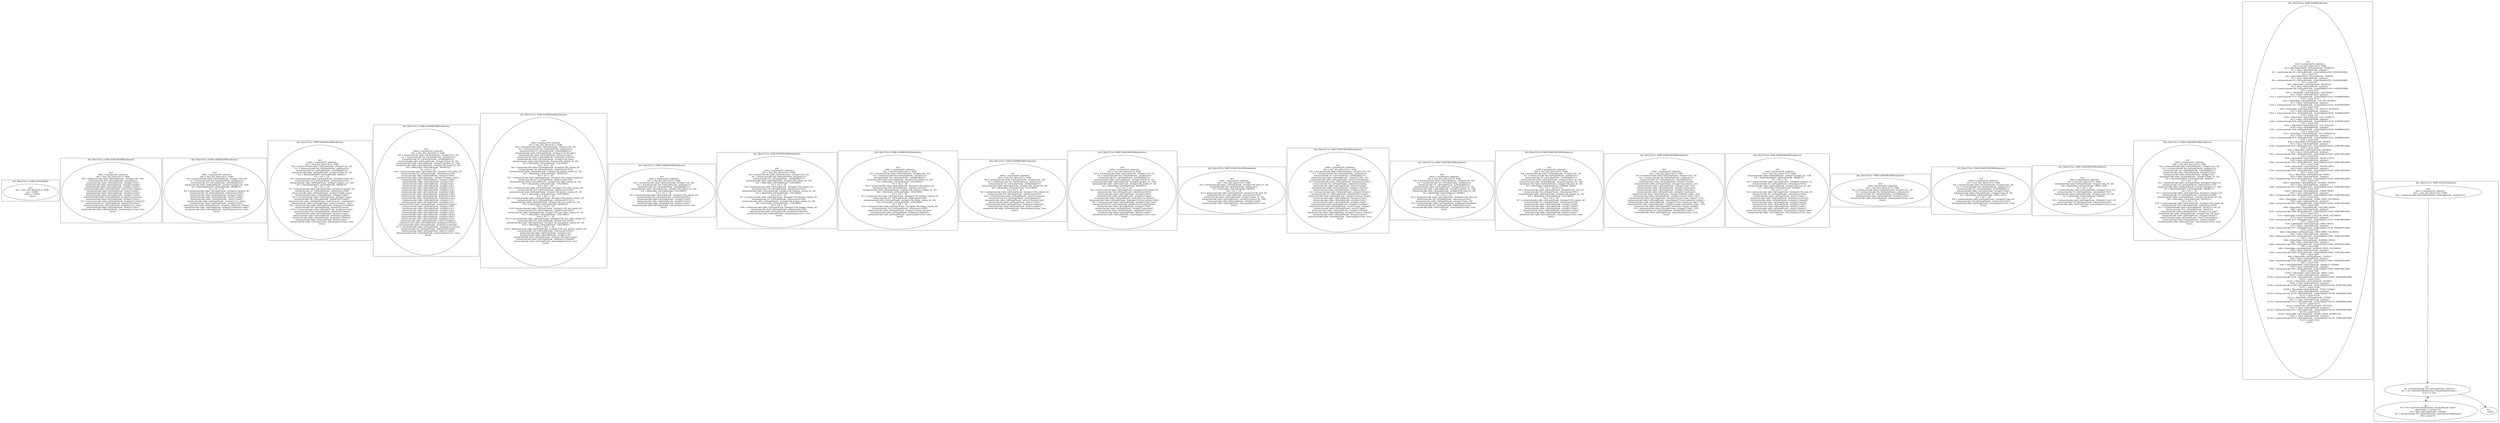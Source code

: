 digraph "154.ts" {
subgraph "cluster_@ts_files/154.ts: %dflt.[static]%dflt()" {
  label="@ts_files/154.ts: %dflt.[static]%dflt()";
  Node33740 [label="id:0
      this = this: @ts_files/154.ts: %dflt
      up = %AM0
      down = %AM32
      return"];
}
subgraph "cluster_@ts_files/154.ts: %dflt.%AM1$%AM0(unknown)" {
  label="@ts_files/154.ts: %dflt.%AM1$%AM0(unknown)";
  Node33540 [label="id:0
      table = parameter0: unknown
      this = this: @ts_files/154.ts: %dflt
      %0 = instanceinvoke table.<@%unk/%unk: .string()>('id', 128)
      instanceinvoke %0.<@%unk/%unk: .primary()>()
      instanceinvoke table.<@%unk/%unk: .string()>('title')
      instanceinvoke table.<@%unk/%unk: .string()>('prefix')
      instanceinvoke table.<@%unk/%unk: .string()>('status')
      instanceinvoke table.<@%unk/%unk: .text()>('description')
      instanceinvoke table.<@%unk/%unk: .text()>('meta')
      instanceinvoke table.<@%unk/%unk: .string()>('color')
      instanceinvoke table.<@%unk/%unk: .string()>('uuid')
      instanceinvoke table.<@%unk/%unk: .string()>('password')
      instanceinvoke table.<@%unk/%unk: .string()>('roles')
      %1 = instanceinvoke table.<@%unk/%unk: .boolean()>('deleted')
      instanceinvoke %1.<@%unk/%unk: .defaultTo()>(false)
      instanceinvoke table.<@%unk/%unk: .boolean()>('is_meta')
      instanceinvoke table.<@%unk/%unk: .float()>('order')
      instanceinvoke table.<@%unk/%unk: .timestamps()>(true, true)
      return"];
}
subgraph "cluster_@ts_files/154.ts: %dflt.%AM2$%AM0(unknown)" {
  label="@ts_files/154.ts: %dflt.%AM2$%AM0(unknown)";
  Node33550 [label="id:0
      table = parameter0: unknown
      this = this: @ts_files/154.ts: %dflt
      %0 = instanceinvoke table.<@%unk/%unk: .string()>('id', 20)
      %1 = instanceinvoke %0.<@%unk/%unk: .primary()>()
      instanceinvoke %1.<@%unk/%unk: .notNullable()>()
      instanceinvoke table.<@%unk/%unk: .string()>('project_id', 128)
      %2 = MetaTableOldV2.<@%unk/%unk: .PROJECT>
      %3 = %2 + '.id'
      %4 = instanceinvoke table.<@%unk/%unk: .foreign()>('project_id')
      instanceinvoke %4.<@%unk/%unk: .references()>(%3)
      instanceinvoke table.<@%unk/%unk: .string()>('alias')
      instanceinvoke table.<@%unk/%unk: .text()>('config')
      instanceinvoke table.<@%unk/%unk: .text()>('meta')
      instanceinvoke table.<@%unk/%unk: .boolean()>('is_meta')
      instanceinvoke table.<@%unk/%unk: .string()>('type')
      instanceinvoke table.<@%unk/%unk: .string()>('inflection_column')
      instanceinvoke table.<@%unk/%unk: .string()>('inflection_table')
      instanceinvoke table.<@%unk/%unk: .timestamps()>(true, true)
      return"];
}
subgraph "cluster_@ts_files/154.ts: %dflt.%AM3$%AM0(unknown)" {
  label="@ts_files/154.ts: %dflt.%AM3$%AM0(unknown)";
  Node33560 [label="id:0
      table = parameter0: unknown
      this = this: @ts_files/154.ts: %dflt
      %0 = instanceinvoke table.<@%unk/%unk: .string()>('id', 20)
      %1 = instanceinvoke %0.<@%unk/%unk: .primary()>()
      instanceinvoke %1.<@%unk/%unk: .notNullable()>()
      instanceinvoke table.<@%unk/%unk: .string()>('base_id', 20)
      %2 = MetaTableOldV2.<@%unk/%unk: .BASES>
      %3 = %2 + '.id'
      %4 = instanceinvoke table.<@%unk/%unk: .foreign()>('base_id')
      instanceinvoke %4.<@%unk/%unk: .references()>(%3)
      instanceinvoke table.<@%unk/%unk: .string()>('project_id', 128)
      %5 = MetaTableOldV2.<@%unk/%unk: .PROJECT>
      %6 = %5 + '.id'
      %7 = instanceinvoke table.<@%unk/%unk: .foreign()>('project_id')
      instanceinvoke %7.<@%unk/%unk: .references()>(%6)
      instanceinvoke table.<@%unk/%unk: .string()>('table_name')
      instanceinvoke table.<@%unk/%unk: .string()>('title')
      %8 = instanceinvoke table.<@%unk/%unk: .string()>('type')
      instanceinvoke %8.<@%unk/%unk: .defaultTo()>('table')
      instanceinvoke table.<@%unk/%unk: .text()>('meta', 'mediumtext')
      instanceinvoke table.<@%unk/%unk: .text()>('schema', 'text')
      %9 = instanceinvoke table.<@%unk/%unk: .boolean()>('enabled')
      instanceinvoke %9.<@%unk/%unk: .defaultTo()>(true)
      %10 = instanceinvoke table.<@%unk/%unk: .boolean()>('mm')
      instanceinvoke %10.<@%unk/%unk: .defaultTo()>(false)
      instanceinvoke table.<@%unk/%unk: .string()>('tags')
      instanceinvoke table.<@%unk/%unk: .boolean()>('pinned')
      instanceinvoke table.<@%unk/%unk: .boolean()>('deleted')
      instanceinvoke table.<@%unk/%unk: .float()>('order')
      instanceinvoke table.<@%unk/%unk: .timestamps()>(true, true)
      return"];
}
subgraph "cluster_@ts_files/154.ts: %dflt.%AM4$%AM0(unknown)" {
  label="@ts_files/154.ts: %dflt.%AM4$%AM0(unknown)";
  Node33570 [label="id:0
      table = parameter0: unknown
      this = this: @ts_files/154.ts: %dflt
      %0 = instanceinvoke table.<@%unk/%unk: .string()>('id', 20)
      %1 = instanceinvoke %0.<@%unk/%unk: .primary()>()
      instanceinvoke %1.<@%unk/%unk: .notNullable()>()
      instanceinvoke table.<@%unk/%unk: .string()>('base_id', 20)
      instanceinvoke table.<@%unk/%unk: .string()>('project_id', 128)
      instanceinvoke table.<@%unk/%unk: .string()>('fk_model_id', 20)
      %2 = MetaTable.<@%unk/%unk: .MODELS>
      %3 = %2 + '.id'
      %4 = instanceinvoke table.<@%unk/%unk: .foreign()>('fk_model_id')
      instanceinvoke %4.<@%unk/%unk: .references()>(%3)
      instanceinvoke table.<@%unk/%unk: .string()>('title')
      instanceinvoke table.<@%unk/%unk: .string()>('column_name')
      instanceinvoke table.<@%unk/%unk: .string()>('uidt')
      instanceinvoke table.<@%unk/%unk: .string()>('dt')
      instanceinvoke table.<@%unk/%unk: .string()>('np')
      instanceinvoke table.<@%unk/%unk: .string()>('ns')
      instanceinvoke table.<@%unk/%unk: .string()>('clen')
      instanceinvoke table.<@%unk/%unk: .string()>('cop')
      instanceinvoke table.<@%unk/%unk: .boolean()>('pk')
      instanceinvoke table.<@%unk/%unk: .boolean()>('pv')
      instanceinvoke table.<@%unk/%unk: .boolean()>('rqd')
      instanceinvoke table.<@%unk/%unk: .boolean()>('un')
      instanceinvoke table.<@%unk/%unk: .string()>('ct')
      instanceinvoke table.<@%unk/%unk: .boolean()>('ai')
      instanceinvoke table.<@%unk/%unk: .boolean()>('unique')
      instanceinvoke table.<@%unk/%unk: .string()>('cdf')
      instanceinvoke table.<@%unk/%unk: .string()>('cc')
      instanceinvoke table.<@%unk/%unk: .string()>('csn')
      instanceinvoke table.<@%unk/%unk: .string()>('dtx')
      instanceinvoke table.<@%unk/%unk: .string()>('dtxp')
      instanceinvoke table.<@%unk/%unk: .string()>('dtxs')
      instanceinvoke table.<@%unk/%unk: .boolean()>('au')
      instanceinvoke table.<@%unk/%unk: .text()>('validate')
      instanceinvoke table.<@%unk/%unk: .boolean()>('virtual')
      instanceinvoke table.<@%unk/%unk: .boolean()>('deleted')
      %5 = instanceinvoke table.<@%unk/%unk: .boolean()>('system')
      instanceinvoke %5.<@%unk/%unk: .defaultTo()>(false)
      instanceinvoke table.<@%unk/%unk: .float()>('order')
      instanceinvoke table.<@%unk/%unk: .timestamps()>(true, true)
      return"];
}
subgraph "cluster_@ts_files/154.ts: %dflt.%AM5$%AM0(unknown)" {
  label="@ts_files/154.ts: %dflt.%AM5$%AM0(unknown)";
  Node33580 [label="id:0
      table = parameter0: unknown
      this = this: @ts_files/154.ts: %dflt
      %0 = instanceinvoke table.<@%unk/%unk: .string()>('id', 20)
      %1 = instanceinvoke %0.<@%unk/%unk: .primary()>()
      instanceinvoke %1.<@%unk/%unk: .notNullable()>()
      instanceinvoke table.<@%unk/%unk: .string()>('ref_db_alias')
      instanceinvoke table.<@%unk/%unk: .string()>('type')
      instanceinvoke table.<@%unk/%unk: .boolean()>('virtual')
      instanceinvoke table.<@%unk/%unk: .string()>('db_type')
      instanceinvoke table.<@%unk/%unk: .string()>('fk_column_id', 20)
      %2 = MetaTable.<@%unk/%unk: .COLUMNS>
      %3 = %2 + '.id'
      %4 = instanceinvoke table.<@%unk/%unk: .foreign()>('fk_column_id')
      instanceinvoke %4.<@%unk/%unk: .references()>(%3)
      instanceinvoke table.<@%unk/%unk: .string()>('fk_related_model_id', 20)
      %5 = MetaTable.<@%unk/%unk: .MODELS>
      %6 = %5 + '.id'
      %7 = instanceinvoke table.<@%unk/%unk: .foreign()>('fk_related_model_id')
      instanceinvoke %7.<@%unk/%unk: .references()>(%6)
      instanceinvoke table.<@%unk/%unk: .string()>('fk_child_column_id', 20)
      %8 = MetaTable.<@%unk/%unk: .COLUMNS>
      %9 = %8 + '.id'
      %10 = instanceinvoke table.<@%unk/%unk: .foreign()>('fk_child_column_id')
      instanceinvoke %10.<@%unk/%unk: .references()>(%9)
      instanceinvoke table.<@%unk/%unk: .string()>('fk_parent_column_id', 20)
      %11 = MetaTable.<@%unk/%unk: .COLUMNS>
      %12 = %11 + '.id'
      %13 = instanceinvoke table.<@%unk/%unk: .foreign()>('fk_parent_column_id')
      instanceinvoke %13.<@%unk/%unk: .references()>(%12)
      instanceinvoke table.<@%unk/%unk: .string()>('fk_mm_model_id', 20)
      %14 = MetaTable.<@%unk/%unk: .MODELS>
      %15 = %14 + '.id'
      %16 = instanceinvoke table.<@%unk/%unk: .foreign()>('fk_mm_model_id')
      instanceinvoke %16.<@%unk/%unk: .references()>(%15)
      instanceinvoke table.<@%unk/%unk: .string()>('fk_mm_child_column_id', 20)
      %17 = MetaTable.<@%unk/%unk: .COLUMNS>
      %18 = %17 + '.id'
      %19 = instanceinvoke table.<@%unk/%unk: .foreign()>('fk_mm_child_column_id')
      instanceinvoke %19.<@%unk/%unk: .references()>(%18)
      instanceinvoke table.<@%unk/%unk: .string()>('fk_mm_parent_column_id', 20)
      %20 = MetaTable.<@%unk/%unk: .COLUMNS>
      %21 = %20 + '.id'
      %22 = instanceinvoke table.<@%unk/%unk: .foreign()>('fk_mm_parent_column_id')
      instanceinvoke %22.<@%unk/%unk: .references()>(%21)
      instanceinvoke table.<@%unk/%unk: .string()>('ur')
      instanceinvoke table.<@%unk/%unk: .string()>('dr')
      instanceinvoke table.<@%unk/%unk: .string()>('fk_index_name')
      instanceinvoke table.<@%unk/%unk: .boolean()>('deleted')
      instanceinvoke table.<@%unk/%unk: .timestamps()>(true, true)
      return"];
}
subgraph "cluster_@ts_files/154.ts: %dflt.%AM6$%AM0(unknown)" {
  label="@ts_files/154.ts: %dflt.%AM6$%AM0(unknown)";
  Node33590 [label="id:0
      table = parameter0: unknown
      this = this: @ts_files/154.ts: %dflt
      %0 = instanceinvoke table.<@%unk/%unk: .string()>('id', 20)
      %1 = instanceinvoke %0.<@%unk/%unk: .primary()>()
      instanceinvoke %1.<@%unk/%unk: .notNullable()>()
      instanceinvoke table.<@%unk/%unk: .string()>('fk_column_id', 20)
      %2 = MetaTable.<@%unk/%unk: .COLUMNS>
      %3 = %2 + '.id'
      %4 = instanceinvoke table.<@%unk/%unk: .foreign()>('fk_column_id')
      instanceinvoke %4.<@%unk/%unk: .references()>(%3)
      instanceinvoke table.<@%unk/%unk: .string()>('title')
      instanceinvoke table.<@%unk/%unk: .string()>('color')
      instanceinvoke table.<@%unk/%unk: .float()>('order')
      instanceinvoke table.<@%unk/%unk: .timestamps()>(true, true)
      return"];
}
subgraph "cluster_@ts_files/154.ts: %dflt.%AM7$%AM0(unknown)" {
  label="@ts_files/154.ts: %dflt.%AM7$%AM0(unknown)";
  Node33600 [label="id:0
      table = parameter0: unknown
      this = this: @ts_files/154.ts: %dflt
      %0 = instanceinvoke table.<@%unk/%unk: .string()>('id', 20)
      %1 = instanceinvoke %0.<@%unk/%unk: .primary()>()
      instanceinvoke %1.<@%unk/%unk: .notNullable()>()
      instanceinvoke table.<@%unk/%unk: .string()>('fk_column_id', 20)
      %2 = MetaTable.<@%unk/%unk: .COLUMNS>
      %3 = %2 + '.id'
      %4 = instanceinvoke table.<@%unk/%unk: .foreign()>('fk_column_id')
      instanceinvoke %4.<@%unk/%unk: .references()>(%3)
      instanceinvoke table.<@%unk/%unk: .string()>('fk_relation_column_id', 20)
      %5 = MetaTable.<@%unk/%unk: .COLUMNS>
      %6 = %5 + '.id'
      %7 = instanceinvoke table.<@%unk/%unk: .foreign()>('fk_relation_column_id')
      instanceinvoke %7.<@%unk/%unk: .references()>(%6)
      instanceinvoke table.<@%unk/%unk: .string()>('fk_lookup_column_id', 20)
      %8 = MetaTable.<@%unk/%unk: .COLUMNS>
      %9 = %8 + '.id'
      %10 = instanceinvoke table.<@%unk/%unk: .foreign()>('fk_lookup_column_id')
      instanceinvoke %10.<@%unk/%unk: .references()>(%9)
      instanceinvoke table.<@%unk/%unk: .boolean()>('deleted')
      instanceinvoke table.<@%unk/%unk: .timestamps()>(true, true)
      return"];
}
subgraph "cluster_@ts_files/154.ts: %dflt.%AM8$%AM0(unknown)" {
  label="@ts_files/154.ts: %dflt.%AM8$%AM0(unknown)";
  Node33610 [label="id:0
      table = parameter0: unknown
      this = this: @ts_files/154.ts: %dflt
      %0 = instanceinvoke table.<@%unk/%unk: .string()>('id', 20)
      %1 = instanceinvoke %0.<@%unk/%unk: .primary()>()
      instanceinvoke %1.<@%unk/%unk: .notNullable()>()
      instanceinvoke table.<@%unk/%unk: .string()>('fk_column_id', 20)
      %2 = MetaTable.<@%unk/%unk: .COLUMNS>
      %3 = %2 + '.id'
      %4 = instanceinvoke table.<@%unk/%unk: .foreign()>('fk_column_id')
      instanceinvoke %4.<@%unk/%unk: .references()>(%3)
      instanceinvoke table.<@%unk/%unk: .string()>('fk_relation_column_id', 20)
      %5 = MetaTable.<@%unk/%unk: .COLUMNS>
      %6 = %5 + '.id'
      %7 = instanceinvoke table.<@%unk/%unk: .foreign()>('fk_relation_column_id')
      instanceinvoke %7.<@%unk/%unk: .references()>(%6)
      instanceinvoke table.<@%unk/%unk: .string()>('fk_rollup_column_id', 20)
      %8 = MetaTable.<@%unk/%unk: .COLUMNS>
      %9 = %8 + '.id'
      %10 = instanceinvoke table.<@%unk/%unk: .foreign()>('fk_rollup_column_id')
      instanceinvoke %10.<@%unk/%unk: .references()>(%9)
      instanceinvoke table.<@%unk/%unk: .string()>('rollup_function')
      instanceinvoke table.<@%unk/%unk: .boolean()>('deleted')
      instanceinvoke table.<@%unk/%unk: .timestamps()>(true, true)
      return"];
}
subgraph "cluster_@ts_files/154.ts: %dflt.%AM9$%AM0(unknown)" {
  label="@ts_files/154.ts: %dflt.%AM9$%AM0(unknown)";
  Node33620 [label="id:0
      table = parameter0: unknown
      this = this: @ts_files/154.ts: %dflt
      %0 = instanceinvoke table.<@%unk/%unk: .string()>('id', 20)
      %1 = instanceinvoke %0.<@%unk/%unk: .primary()>()
      instanceinvoke %1.<@%unk/%unk: .notNullable()>()
      instanceinvoke table.<@%unk/%unk: .string()>('fk_column_id', 20)
      %2 = MetaTable.<@%unk/%unk: .COLUMNS>
      %3 = %2 + '.id'
      %4 = instanceinvoke table.<@%unk/%unk: .foreign()>('fk_column_id')
      instanceinvoke %4.<@%unk/%unk: .references()>(%3)
      %5 = instanceinvoke table.<@%unk/%unk: .text()>('formula')
      instanceinvoke %5.<@%unk/%unk: .notNullable()>()
      instanceinvoke table.<@%unk/%unk: .text()>('formula_raw')
      instanceinvoke table.<@%unk/%unk: .text()>('error')
      instanceinvoke table.<@%unk/%unk: .boolean()>('deleted')
      instanceinvoke table.<@%unk/%unk: .float()>('order')
      instanceinvoke table.<@%unk/%unk: .timestamps()>(true, true)
      return"];
}
subgraph "cluster_@ts_files/154.ts: %dflt.%AM10$%AM0(unknown)" {
  label="@ts_files/154.ts: %dflt.%AM10$%AM0(unknown)";
  Node34020 [label="id:0
      table = parameter0: unknown
      this = this: @ts_files/154.ts: %dflt
      %0 = instanceinvoke table.<@%unk/%unk: .string()>('id', 20)
      %1 = instanceinvoke %0.<@%unk/%unk: .primary()>()
      instanceinvoke %1.<@%unk/%unk: .notNullable()>()
      instanceinvoke table.<@%unk/%unk: .string()>('base_id', 20)
      instanceinvoke table.<@%unk/%unk: .string()>('project_id', 128)
      instanceinvoke table.<@%unk/%unk: .string()>('fk_model_id', 20)
      %2 = MetaTable.<@%unk/%unk: .MODELS>
      %3 = %2 + '.id'
      %4 = instanceinvoke table.<@%unk/%unk: .foreign()>('fk_model_id')
      instanceinvoke %4.<@%unk/%unk: .references()>(%3)
      instanceinvoke table.<@%unk/%unk: .string()>('title')
      instanceinvoke table.<@%unk/%unk: .integer()>('type')
      instanceinvoke table.<@%unk/%unk: .boolean()>('is_default')
      instanceinvoke table.<@%unk/%unk: .boolean()>('show_system_fields')
      %5 = instanceinvoke table.<@%unk/%unk: .string()>('lock_type')
      instanceinvoke %5.<@%unk/%unk: .defaultTo()>('collaborative')
      instanceinvoke table.<@%unk/%unk: .string()>('uuid')
      instanceinvoke table.<@%unk/%unk: .string()>('password')
      instanceinvoke table.<@%unk/%unk: .boolean()>('show')
      instanceinvoke table.<@%unk/%unk: .float()>('order')
      instanceinvoke table.<@%unk/%unk: .timestamps()>(true, true)
      return"];
}
subgraph "cluster_@ts_files/154.ts: %dflt.%AM11$%AM0(unknown)" {
  label="@ts_files/154.ts: %dflt.%AM11$%AM0(unknown)";
  Node34030 [label="id:0
      table = parameter0: unknown
      this = this: @ts_files/154.ts: %dflt
      %0 = instanceinvoke table.<@%unk/%unk: .string()>('id', 20)
      %1 = instanceinvoke %0.<@%unk/%unk: .primary()>()
      instanceinvoke %1.<@%unk/%unk: .notNullable()>()
      instanceinvoke table.<@%unk/%unk: .string()>('base_id', 20)
      instanceinvoke table.<@%unk/%unk: .string()>('project_id', 128)
      instanceinvoke table.<@%unk/%unk: .string()>('fk_model_id', 20)
      %2 = MetaTable.<@%unk/%unk: .MODELS>
      %3 = %2 + '.id'
      %4 = instanceinvoke table.<@%unk/%unk: .foreign()>('fk_model_id')
      instanceinvoke %4.<@%unk/%unk: .references()>(%3)
      instanceinvoke table.<@%unk/%unk: .string()>('title')
      instanceinvoke table.<@%unk/%unk: .string()>('description', 255)
      %5 = instanceinvoke table.<@%unk/%unk: .string()>('env')
      instanceinvoke %5.<@%unk/%unk: .defaultTo()>('all')
      instanceinvoke table.<@%unk/%unk: .string()>('type')
      instanceinvoke table.<@%unk/%unk: .string()>('event')
      instanceinvoke table.<@%unk/%unk: .string()>('operation')
      %6 = instanceinvoke table.<@%unk/%unk: .boolean()>('async')
      instanceinvoke %6.<@%unk/%unk: .defaultTo()>(false)
      %7 = instanceinvoke table.<@%unk/%unk: .boolean()>('payload')
      instanceinvoke %7.<@%unk/%unk: .defaultTo()>(true)
      instanceinvoke table.<@%unk/%unk: .text()>('url', 'text')
      instanceinvoke table.<@%unk/%unk: .text()>('headers', 'text')
      %8 = instanceinvoke table.<@%unk/%unk: .boolean()>('condition')
      instanceinvoke %8.<@%unk/%unk: .defaultTo()>(false)
      instanceinvoke table.<@%unk/%unk: .text()>('notification', 'text')
      %9 = instanceinvoke table.<@%unk/%unk: .integer()>('retries')
      instanceinvoke %9.<@%unk/%unk: .defaultTo()>(0)
      %10 = instanceinvoke table.<@%unk/%unk: .integer()>('retry_interval')
      instanceinvoke %10.<@%unk/%unk: .defaultTo()>(60000)
      %11 = instanceinvoke table.<@%unk/%unk: .integer()>('timeout')
      instanceinvoke %11.<@%unk/%unk: .defaultTo()>(60000)
      %12 = instanceinvoke table.<@%unk/%unk: .boolean()>('active')
      instanceinvoke %12.<@%unk/%unk: .defaultTo()>(true)
      instanceinvoke table.<@%unk/%unk: .timestamps()>(true, true)
      return"];
}
subgraph "cluster_@ts_files/154.ts: %dflt.%AM12$%AM0(unknown)" {
  label="@ts_files/154.ts: %dflt.%AM12$%AM0(unknown)";
  Node34040 [label="id:0
      table = parameter0: unknown
      this = this: @ts_files/154.ts: %dflt
      %0 = instanceinvoke table.<@%unk/%unk: .string()>('id', 20)
      %1 = instanceinvoke %0.<@%unk/%unk: .primary()>()
      instanceinvoke %1.<@%unk/%unk: .notNullable()>()
      instanceinvoke table.<@%unk/%unk: .string()>('base_id', 20)
      instanceinvoke table.<@%unk/%unk: .string()>('project_id', 128)
      instanceinvoke table.<@%unk/%unk: .string()>('fk_hook_id', 20)
      instanceinvoke table.<@%unk/%unk: .string()>('type')
      instanceinvoke table.<@%unk/%unk: .string()>('event')
      instanceinvoke table.<@%unk/%unk: .string()>('operation')
      %2 = instanceinvoke table.<@%unk/%unk: .boolean()>('test_call')
      instanceinvoke %2.<@%unk/%unk: .defaultTo()>(true)
      %3 = instanceinvoke table.<@%unk/%unk: .boolean()>('payload')
      instanceinvoke %3.<@%unk/%unk: .defaultTo()>(true)
      instanceinvoke table.<@%unk/%unk: .text()>('conditions')
      instanceinvoke table.<@%unk/%unk: .text()>('notification', 'text')
      instanceinvoke table.<@%unk/%unk: .string()>('error_code')
      instanceinvoke table.<@%unk/%unk: .string()>('error_message')
      instanceinvoke table.<@%unk/%unk: .text()>('error', 'text')
      instanceinvoke table.<@%unk/%unk: .integer()>('execution_time')
      instanceinvoke table.<@%unk/%unk: .string()>('response')
      instanceinvoke table.<@%unk/%unk: .string()>('triggered_by')
      instanceinvoke table.<@%unk/%unk: .timestamps()>(true, true)
      return"];
}
subgraph "cluster_@ts_files/154.ts: %dflt.%AM13$%AM0(unknown)" {
  label="@ts_files/154.ts: %dflt.%AM13$%AM0(unknown)";
  Node34050 [label="id:0
      table = parameter0: unknown
      this = this: @ts_files/154.ts: %dflt
      %0 = instanceinvoke table.<@%unk/%unk: .string()>('id', 20)
      %1 = instanceinvoke %0.<@%unk/%unk: .primary()>()
      instanceinvoke %1.<@%unk/%unk: .notNullable()>()
      instanceinvoke table.<@%unk/%unk: .string()>('base_id', 20)
      instanceinvoke table.<@%unk/%unk: .string()>('project_id', 128)
      instanceinvoke table.<@%unk/%unk: .string()>('fk_view_id', 20)
      %2 = MetaTable.<@%unk/%unk: .VIEWS>
      %3 = %2 + '.id'
      %4 = instanceinvoke table.<@%unk/%unk: .foreign()>('fk_view_id')
      instanceinvoke %4.<@%unk/%unk: .references()>(%3)
      instanceinvoke table.<@%unk/%unk: .string()>('fk_hook_id', 20)
      %5 = MetaTable.<@%unk/%unk: .HOOKS>
      %6 = %5 + '.id'
      %7 = instanceinvoke table.<@%unk/%unk: .foreign()>('fk_hook_id')
      instanceinvoke %7.<@%unk/%unk: .references()>(%6)
      instanceinvoke table.<@%unk/%unk: .string()>('fk_column_id', 20)
      %8 = MetaTable.<@%unk/%unk: .COLUMNS>
      %9 = %8 + '.id'
      %10 = instanceinvoke table.<@%unk/%unk: .foreign()>('fk_column_id')
      instanceinvoke %10.<@%unk/%unk: .references()>(%9)
      instanceinvoke table.<@%unk/%unk: .string()>('fk_parent_id', 20)
      %11 = MetaTable.<@%unk/%unk: .FILTER_EXP>
      %12 = %11 + '.id'
      %13 = instanceinvoke table.<@%unk/%unk: .foreign()>('fk_parent_id')
      instanceinvoke %13.<@%unk/%unk: .references()>(%12)
      instanceinvoke table.<@%unk/%unk: .string()>('logical_op')
      instanceinvoke table.<@%unk/%unk: .string()>('comparison_op')
      instanceinvoke table.<@%unk/%unk: .string()>('value')
      instanceinvoke table.<@%unk/%unk: .boolean()>('is_group')
      instanceinvoke table.<@%unk/%unk: .float()>('order')
      instanceinvoke table.<@%unk/%unk: .timestamps()>(true, true)
      return"];
}
subgraph "cluster_@ts_files/154.ts: %dflt.%AM14$%AM0(unknown)" {
  label="@ts_files/154.ts: %dflt.%AM14$%AM0(unknown)";
  Node34060 [label="id:0
      table = parameter0: unknown
      this = this: @ts_files/154.ts: %dflt
      %0 = instanceinvoke table.<@%unk/%unk: .string()>('id', 20)
      %1 = instanceinvoke %0.<@%unk/%unk: .primary()>()
      instanceinvoke %1.<@%unk/%unk: .notNullable()>()
      instanceinvoke table.<@%unk/%unk: .string()>('base_id', 20)
      instanceinvoke table.<@%unk/%unk: .string()>('project_id', 128)
      instanceinvoke table.<@%unk/%unk: .string()>('fk_view_id', 20)
      %2 = MetaTable.<@%unk/%unk: .VIEWS>
      %3 = %2 + '.id'
      %4 = instanceinvoke table.<@%unk/%unk: .foreign()>('fk_view_id')
      instanceinvoke %4.<@%unk/%unk: .references()>(%3)
      instanceinvoke table.<@%unk/%unk: .string()>('fk_column_id', 20)
      %5 = MetaTable.<@%unk/%unk: .COLUMNS>
      %6 = %5 + '.id'
      %7 = instanceinvoke table.<@%unk/%unk: .foreign()>('fk_column_id')
      instanceinvoke %7.<@%unk/%unk: .references()>(%6)
      %8 = instanceinvoke table.<@%unk/%unk: .string()>('direction')
      instanceinvoke %8.<@%unk/%unk: .defaultTo()>(false)
      instanceinvoke table.<@%unk/%unk: .float()>('order')
      instanceinvoke table.<@%unk/%unk: .timestamps()>(true, true)
      return"];
}
subgraph "cluster_@ts_files/154.ts: %dflt.%AM15$%AM0(unknown)" {
  label="@ts_files/154.ts: %dflt.%AM15$%AM0(unknown)";
  Node34070 [label="id:0
      table = parameter0: unknown
      this = this: @ts_files/154.ts: %dflt
      %0 = instanceinvoke table.<@%unk/%unk: .string()>('id', 20)
      %1 = instanceinvoke %0.<@%unk/%unk: .primary()>()
      instanceinvoke %1.<@%unk/%unk: .notNullable()>()
      instanceinvoke table.<@%unk/%unk: .string()>('fk_view_id', 20)
      %2 = MetaTable.<@%unk/%unk: .VIEWS>
      %3 = %2 + '.id'
      %4 = instanceinvoke table.<@%unk/%unk: .foreign()>('fk_view_id')
      instanceinvoke %4.<@%unk/%unk: .references()>(%3)
      instanceinvoke table.<@%unk/%unk: .text()>('meta', 'mediumtext')
      instanceinvoke table.<@%unk/%unk: .text()>('query_params', 'mediumtext')
      instanceinvoke table.<@%unk/%unk: .string()>('view_id')
      instanceinvoke table.<@%unk/%unk: .boolean()>('show_all_fields')
      instanceinvoke table.<@%unk/%unk: .boolean()>('allow_copy')
      instanceinvoke table.<@%unk/%unk: .string()>('password')
      instanceinvoke table.<@%unk/%unk: .boolean()>('deleted')
      instanceinvoke table.<@%unk/%unk: .float()>('order')
      instanceinvoke table.<@%unk/%unk: .timestamps()>(true, true)
      return"];
}
subgraph "cluster_@ts_files/154.ts: %dflt.%AM16$%AM0(unknown)" {
  label="@ts_files/154.ts: %dflt.%AM16$%AM0(unknown)";
  Node34080 [label="id:0
      table = parameter0: unknown
      this = this: @ts_files/154.ts: %dflt
      instanceinvoke table.<@%unk/%unk: .string()>('base_id', 20)
      instanceinvoke table.<@%unk/%unk: .string()>('project_id', 128)
      %0 = instanceinvoke table.<@%unk/%unk: .string()>('fk_view_id', 20)
      instanceinvoke %0.<@%unk/%unk: .primary()>()
      %1 = MetaTable.<@%unk/%unk: .VIEWS>
      %2 = %1 + '.id'
      %3 = instanceinvoke table.<@%unk/%unk: .foreign()>('fk_view_id')
      instanceinvoke %3.<@%unk/%unk: .references()>(%2)
      instanceinvoke table.<@%unk/%unk: .string()>('heading')
      instanceinvoke table.<@%unk/%unk: .string()>('subheading')
      instanceinvoke table.<@%unk/%unk: .string()>('success_msg')
      instanceinvoke table.<@%unk/%unk: .string()>('redirect_url')
      instanceinvoke table.<@%unk/%unk: .string()>('redirect_after_secs')
      instanceinvoke table.<@%unk/%unk: .string()>('email')
      instanceinvoke table.<@%unk/%unk: .boolean()>('submit_another_form')
      instanceinvoke table.<@%unk/%unk: .boolean()>('show_blank_form')
      instanceinvoke table.<@%unk/%unk: .string()>('uuid')
      instanceinvoke table.<@%unk/%unk: .string()>('banner_image_url')
      instanceinvoke table.<@%unk/%unk: .string()>('logo_url')
      instanceinvoke table.<@%unk/%unk: .timestamps()>(true, true)
      return"];
}
subgraph "cluster_@ts_files/154.ts: %dflt.%AM17$%AM0(unknown)" {
  label="@ts_files/154.ts: %dflt.%AM17$%AM0(unknown)";
  Node34090 [label="id:0
      table = parameter0: unknown
      this = this: @ts_files/154.ts: %dflt
      %0 = instanceinvoke table.<@%unk/%unk: .string()>('id', 20)
      %1 = instanceinvoke %0.<@%unk/%unk: .primary()>()
      instanceinvoke %1.<@%unk/%unk: .notNullable()>()
      instanceinvoke table.<@%unk/%unk: .string()>('base_id', 20)
      instanceinvoke table.<@%unk/%unk: .string()>('project_id', 128)
      instanceinvoke table.<@%unk/%unk: .string()>('fk_view_id', 20)
      %2 = MetaTable.<@%unk/%unk: .FORM_VIEW>
      %3 = %2 + '.fk_view_id'
      %4 = instanceinvoke table.<@%unk/%unk: .foreign()>('fk_view_id')
      instanceinvoke %4.<@%unk/%unk: .references()>(%3)
      instanceinvoke table.<@%unk/%unk: .string()>('fk_column_id', 20)
      %5 = MetaTable.<@%unk/%unk: .COLUMNS>
      %6 = %5 + '.id'
      %7 = instanceinvoke table.<@%unk/%unk: .foreign()>('fk_column_id')
      instanceinvoke %7.<@%unk/%unk: .references()>(%6)
      instanceinvoke table.<@%unk/%unk: .string()>('uuid')
      instanceinvoke table.<@%unk/%unk: .string()>('label')
      instanceinvoke table.<@%unk/%unk: .string()>('help')
      instanceinvoke table.<@%unk/%unk: .string()>('description')
      instanceinvoke table.<@%unk/%unk: .boolean()>('required')
      instanceinvoke table.<@%unk/%unk: .boolean()>('show')
      instanceinvoke table.<@%unk/%unk: .float()>('order')
      instanceinvoke table.<@%unk/%unk: .timestamps()>(true, true)
      return"];
}
subgraph "cluster_@ts_files/154.ts: %dflt.%AM18$%AM0(unknown)" {
  label="@ts_files/154.ts: %dflt.%AM18$%AM0(unknown)";
  Node34100 [label="id:0
      table = parameter0: unknown
      this = this: @ts_files/154.ts: %dflt
      instanceinvoke table.<@%unk/%unk: .string()>('base_id', 20)
      instanceinvoke table.<@%unk/%unk: .string()>('project_id', 128)
      %0 = instanceinvoke table.<@%unk/%unk: .string()>('fk_view_id', 20)
      instanceinvoke %0.<@%unk/%unk: .primary()>()
      %1 = MetaTable.<@%unk/%unk: .VIEWS>
      %2 = %1 + '.id'
      %3 = instanceinvoke table.<@%unk/%unk: .foreign()>('fk_view_id')
      instanceinvoke %3.<@%unk/%unk: .references()>(%2)
      instanceinvoke table.<@%unk/%unk: .boolean()>('next_enabled')
      instanceinvoke table.<@%unk/%unk: .boolean()>('prev_enabled')
      instanceinvoke table.<@%unk/%unk: .integer()>('cover_image_idx')
      instanceinvoke table.<@%unk/%unk: .string()>('fk_cover_image_col_id', 20)
      %4 = MetaTable.<@%unk/%unk: .COLUMNS>
      %5 = %4 + '.id'
      %6 = instanceinvoke table.<@%unk/%unk: .foreign()>('fk_cover_image_col_id')
      instanceinvoke %6.<@%unk/%unk: .references()>(%5)
      instanceinvoke table.<@%unk/%unk: .string()>('cover_image')
      instanceinvoke table.<@%unk/%unk: .string()>('restrict_types')
      instanceinvoke table.<@%unk/%unk: .string()>('restrict_size')
      instanceinvoke table.<@%unk/%unk: .string()>('restrict_number')
      instanceinvoke table.<@%unk/%unk: .boolean()>('public')
      instanceinvoke table.<@%unk/%unk: .string()>('dimensions')
      instanceinvoke table.<@%unk/%unk: .string()>('responsive_columns')
      instanceinvoke table.<@%unk/%unk: .timestamps()>(true, true)
      return"];
}
subgraph "cluster_@ts_files/154.ts: %dflt.%AM19$%AM0(unknown)" {
  label="@ts_files/154.ts: %dflt.%AM19$%AM0(unknown)";
  Node34110 [label="id:0
      table = parameter0: unknown
      this = this: @ts_files/154.ts: %dflt
      %0 = instanceinvoke table.<@%unk/%unk: .string()>('id', 20)
      %1 = instanceinvoke %0.<@%unk/%unk: .primary()>()
      instanceinvoke %1.<@%unk/%unk: .notNullable()>()
      instanceinvoke table.<@%unk/%unk: .string()>('base_id', 20)
      instanceinvoke table.<@%unk/%unk: .string()>('project_id', 128)
      instanceinvoke table.<@%unk/%unk: .string()>('fk_view_id', 20)
      %2 = MetaTable.<@%unk/%unk: .GALLERY_VIEW>
      %3 = %2 + '.fk_view_id'
      %4 = instanceinvoke table.<@%unk/%unk: .foreign()>('fk_view_id')
      instanceinvoke %4.<@%unk/%unk: .references()>(%3)
      instanceinvoke table.<@%unk/%unk: .string()>('fk_column_id', 20)
      %5 = MetaTable.<@%unk/%unk: .COLUMNS>
      %6 = %5 + '.id'
      %7 = instanceinvoke table.<@%unk/%unk: .foreign()>('fk_column_id')
      instanceinvoke %7.<@%unk/%unk: .references()>(%6)
      instanceinvoke table.<@%unk/%unk: .string()>('uuid')
      instanceinvoke table.<@%unk/%unk: .string()>('label')
      instanceinvoke table.<@%unk/%unk: .string()>('help')
      instanceinvoke table.<@%unk/%unk: .boolean()>('show')
      instanceinvoke table.<@%unk/%unk: .float()>('order')
      instanceinvoke table.<@%unk/%unk: .timestamps()>(true, true)
      return"];
}
subgraph "cluster_@ts_files/154.ts: %dflt.%AM20$%AM0(unknown)" {
  label="@ts_files/154.ts: %dflt.%AM20$%AM0(unknown)";
  Node34030 [label="id:0
      table = parameter0: unknown
      this = this: @ts_files/154.ts: %dflt
      %0 = instanceinvoke table.<@%unk/%unk: .string()>('fk_view_id', 20)
      instanceinvoke %0.<@%unk/%unk: .primary()>()
      %1 = MetaTable.<@%unk/%unk: .VIEWS>
      %2 = %1 + '.id'
      %3 = instanceinvoke table.<@%unk/%unk: .foreign()>('fk_view_id')
      instanceinvoke %3.<@%unk/%unk: .references()>(%2)
      instanceinvoke table.<@%unk/%unk: .string()>('base_id', 20)
      instanceinvoke table.<@%unk/%unk: .string()>('project_id', 128)
      instanceinvoke table.<@%unk/%unk: .string()>('uuid')
      instanceinvoke table.<@%unk/%unk: .timestamps()>(true, true)
      return"];
}
subgraph "cluster_@ts_files/154.ts: %dflt.%AM21$%AM0(unknown)" {
  label="@ts_files/154.ts: %dflt.%AM21$%AM0(unknown)";
  Node34040 [label="id:0
      table = parameter0: unknown
      this = this: @ts_files/154.ts: %dflt
      %0 = instanceinvoke table.<@%unk/%unk: .string()>('id', 20)
      %1 = instanceinvoke %0.<@%unk/%unk: .primary()>()
      instanceinvoke %1.<@%unk/%unk: .notNullable()>()
      instanceinvoke table.<@%unk/%unk: .string()>('fk_view_id', 20)
      %2 = MetaTable.<@%unk/%unk: .GRID_VIEW>
      %3 = %2 + '.fk_view_id'
      %4 = instanceinvoke table.<@%unk/%unk: .foreign()>('fk_view_id')
      instanceinvoke %4.<@%unk/%unk: .references()>(%3)
      instanceinvoke table.<@%unk/%unk: .string()>('fk_column_id', 20)
      %5 = MetaTable.<@%unk/%unk: .COLUMNS>
      %6 = %5 + '.id'
      %7 = instanceinvoke table.<@%unk/%unk: .foreign()>('fk_column_id')
      instanceinvoke %7.<@%unk/%unk: .references()>(%6)
      instanceinvoke table.<@%unk/%unk: .string()>('base_id', 20)
      instanceinvoke table.<@%unk/%unk: .string()>('project_id', 128)
      instanceinvoke table.<@%unk/%unk: .string()>('uuid')
      instanceinvoke table.<@%unk/%unk: .string()>('label')
      instanceinvoke table.<@%unk/%unk: .string()>('help')
      %8 = instanceinvoke table.<@%unk/%unk: .string()>('width')
      instanceinvoke %8.<@%unk/%unk: .defaultTo()>('200px')
      instanceinvoke table.<@%unk/%unk: .boolean()>('show')
      instanceinvoke table.<@%unk/%unk: .float()>('order')
      instanceinvoke table.<@%unk/%unk: .timestamps()>(true, true)
      return"];
}
subgraph "cluster_@ts_files/154.ts: %dflt.%AM22$%AM0(unknown)" {
  label="@ts_files/154.ts: %dflt.%AM22$%AM0(unknown)";
  Node34050 [label="id:0
      table = parameter0: unknown
      this = this: @ts_files/154.ts: %dflt
      %0 = instanceinvoke table.<@%unk/%unk: .string()>('fk_view_id', 20)
      instanceinvoke %0.<@%unk/%unk: .primary()>()
      %1 = MetaTable.<@%unk/%unk: .VIEWS>
      %2 = %1 + '.id'
      %3 = instanceinvoke table.<@%unk/%unk: .foreign()>('fk_view_id')
      instanceinvoke %3.<@%unk/%unk: .references()>(%2)
      instanceinvoke table.<@%unk/%unk: .string()>('base_id', 20)
      instanceinvoke table.<@%unk/%unk: .string()>('project_id', 128)
      instanceinvoke table.<@%unk/%unk: .boolean()>('show')
      instanceinvoke table.<@%unk/%unk: .float()>('order')
      instanceinvoke table.<@%unk/%unk: .string()>('uuid')
      instanceinvoke table.<@%unk/%unk: .string()>('title')
      instanceinvoke table.<@%unk/%unk: .boolean()>('public')
      instanceinvoke table.<@%unk/%unk: .string()>('password')
      instanceinvoke table.<@%unk/%unk: .boolean()>('show_all_fields')
      instanceinvoke table.<@%unk/%unk: .timestamps()>(true, true)
      return"];
}
subgraph "cluster_@ts_files/154.ts: %dflt.%AM23$%AM0(unknown)" {
  label="@ts_files/154.ts: %dflt.%AM23$%AM0(unknown)";
  Node34060 [label="id:0
      table = parameter0: unknown
      this = this: @ts_files/154.ts: %dflt
      %0 = instanceinvoke table.<@%unk/%unk: .string()>('id', 20)
      %1 = instanceinvoke %0.<@%unk/%unk: .primary()>()
      instanceinvoke %1.<@%unk/%unk: .notNullable()>()
      instanceinvoke table.<@%unk/%unk: .string()>('base_id', 20)
      instanceinvoke table.<@%unk/%unk: .string()>('project_id', 128)
      instanceinvoke table.<@%unk/%unk: .string()>('fk_view_id', 20)
      %2 = MetaTable.<@%unk/%unk: .KANBAN_VIEW>
      %3 = %2 + '.fk_view_id'
      %4 = instanceinvoke table.<@%unk/%unk: .foreign()>('fk_view_id')
      instanceinvoke %4.<@%unk/%unk: .references()>(%3)
      instanceinvoke table.<@%unk/%unk: .string()>('fk_column_id', 20)
      %5 = MetaTable.<@%unk/%unk: .COLUMNS>
      %6 = %5 + '.id'
      %7 = instanceinvoke table.<@%unk/%unk: .foreign()>('fk_column_id')
      instanceinvoke %7.<@%unk/%unk: .references()>(%6)
      instanceinvoke table.<@%unk/%unk: .string()>('uuid')
      instanceinvoke table.<@%unk/%unk: .string()>('label')
      instanceinvoke table.<@%unk/%unk: .string()>('help')
      instanceinvoke table.<@%unk/%unk: .boolean()>('show')
      instanceinvoke table.<@%unk/%unk: .float()>('order')
      instanceinvoke table.<@%unk/%unk: .timestamps()>(true, true)
      return"];
}
subgraph "cluster_@ts_files/154.ts: %dflt.%AM24$%AM0(unknown)" {
  label="@ts_files/154.ts: %dflt.%AM24$%AM0(unknown)";
  Node34070 [label="id:0
      table = parameter0: unknown
      this = this: @ts_files/154.ts: %dflt
      %0 = instanceinvoke table.<@%unk/%unk: .string()>('id', 20)
      %1 = instanceinvoke %0.<@%unk/%unk: .primary()>()
      instanceinvoke %1.<@%unk/%unk: .notNullable()>()
      instanceinvoke table.<@%unk/%unk: .string()>('email')
      instanceinvoke table.<@%unk/%unk: .string()>('password', 255)
      instanceinvoke table.<@%unk/%unk: .string()>('salt', 255)
      instanceinvoke table.<@%unk/%unk: .string()>('firstname')
      instanceinvoke table.<@%unk/%unk: .string()>('lastname')
      instanceinvoke table.<@%unk/%unk: .string()>('username')
      instanceinvoke table.<@%unk/%unk: .string()>('refresh_token', 255)
      instanceinvoke table.<@%unk/%unk: .string()>('invite_token', 255)
      instanceinvoke table.<@%unk/%unk: .string()>('invite_token_expires', 255)
      instanceinvoke table.<@%unk/%unk: .timestamp()>('reset_password_expires')
      instanceinvoke table.<@%unk/%unk: .string()>('reset_password_token', 255)
      instanceinvoke table.<@%unk/%unk: .string()>('email_verification_token', 255)
      instanceinvoke table.<@%unk/%unk: .boolean()>('email_verified')
      %2 = instanceinvoke table.<@%unk/%unk: .string()>('roles', 255)
      instanceinvoke %2.<@%unk/%unk: .defaultTo()>('editor')
      instanceinvoke table.<@%unk/%unk: .timestamps()>(true, true)
      return"];
}
subgraph "cluster_@ts_files/154.ts: %dflt.%AM25$%AM0(unknown)" {
  label="@ts_files/154.ts: %dflt.%AM25$%AM0(unknown)";
  Node34080 [label="id:0
      table = parameter0: unknown
      this = this: @ts_files/154.ts: %dflt
      instanceinvoke table.<@%unk/%unk: .string()>('project_id', 128)
      %0 = MetaTableOldV2.<@%unk/%unk: .PROJECT>
      %1 = %0 + '.id'
      %2 = instanceinvoke table.<@%unk/%unk: .foreign()>('project_id')
      instanceinvoke %2.<@%unk/%unk: .references()>(%1)
      instanceinvoke table.<@%unk/%unk: .string()>('fk_user_id', 20)
      %3 = MetaTable.<@%unk/%unk: .USERS>
      %4 = %3 + '.id'
      %5 = instanceinvoke table.<@%unk/%unk: .foreign()>('fk_user_id')
      instanceinvoke %5.<@%unk/%unk: .references()>(%4)
      instanceinvoke table.<@%unk/%unk: .text()>('roles')
      instanceinvoke table.<@%unk/%unk: .boolean()>('starred')
      instanceinvoke table.<@%unk/%unk: .boolean()>('pinned')
      instanceinvoke table.<@%unk/%unk: .string()>('group')
      instanceinvoke table.<@%unk/%unk: .string()>('color')
      instanceinvoke table.<@%unk/%unk: .float()>('order')
      instanceinvoke table.<@%unk/%unk: .float()>('hidden')
      instanceinvoke table.<@%unk/%unk: .timestamp()>('opened_date')
      instanceinvoke table.<@%unk/%unk: .timestamps()>(true, true)
      return"];
}
subgraph "cluster_@ts_files/154.ts: %dflt.%AM26$%AM0(unknown)" {
  label="@ts_files/154.ts: %dflt.%AM26$%AM0(unknown)";
  Node34090 [label="id:0
      table = parameter0: unknown
      this = this: @ts_files/154.ts: %dflt
      %0 = instanceinvoke table.<@%unk/%unk: .string()>('id', 20)
      %1 = instanceinvoke %0.<@%unk/%unk: .primary()>()
      instanceinvoke %1.<@%unk/%unk: .notNullable()>()
      instanceinvoke table.<@%unk/%unk: .string()>('title')
      instanceinvoke table.<@%unk/%unk: .timestamps()>(true, true)
      return"];
}
subgraph "cluster_@ts_files/154.ts: %dflt.%AM27$%AM0(unknown)" {
  label="@ts_files/154.ts: %dflt.%AM27$%AM0(unknown)";
  Node34100 [label="id:0
      table = parameter0: unknown
      this = this: @ts_files/154.ts: %dflt
      %0 = instanceinvoke table.<@%unk/%unk: .string()>('id', 20)
      %1 = instanceinvoke %0.<@%unk/%unk: .primary()>()
      instanceinvoke %1.<@%unk/%unk: .notNullable()>()
      instanceinvoke table.<@%unk/%unk: .string()>('title')
      instanceinvoke table.<@%unk/%unk: .string()>('org_id', 20)
      %2 = MetaTable.<@%unk/%unk: .ORGS_OLD>
      %3 = %2 + '.id'
      %4 = instanceinvoke table.<@%unk/%unk: .foreign()>('org_id')
      instanceinvoke %4.<@%unk/%unk: .references()>(%3)
      instanceinvoke table.<@%unk/%unk: .timestamps()>(true, true)
      return"];
}
subgraph "cluster_@ts_files/154.ts: %dflt.%AM28$%AM0(unknown)" {
  label="@ts_files/154.ts: %dflt.%AM28$%AM0(unknown)";
  Node34110 [label="id:0
      table = parameter0: unknown
      this = this: @ts_files/154.ts: %dflt
      instanceinvoke table.<@%unk/%unk: .string()>('org_id', 20)
      %0 = MetaTable.<@%unk/%unk: .ORGS_OLD>
      %1 = %0 + '.id'
      %2 = instanceinvoke table.<@%unk/%unk: .foreign()>('org_id')
      instanceinvoke %2.<@%unk/%unk: .references()>(%1)
      instanceinvoke table.<@%unk/%unk: .string()>('user_id', 20)
      %3 = MetaTable.<@%unk/%unk: .USERS>
      %4 = %3 + '.id'
      %5 = instanceinvoke table.<@%unk/%unk: .foreign()>('user_id')
      instanceinvoke %5.<@%unk/%unk: .references()>(%4)
      instanceinvoke table.<@%unk/%unk: .timestamps()>(true, true)
      return"];
}
subgraph "cluster_@ts_files/154.ts: %dflt.%AM29$%AM0(unknown)" {
  label="@ts_files/154.ts: %dflt.%AM29$%AM0(unknown)";
  Node34120 [label="id:0
      table = parameter0: unknown
      this = this: @ts_files/154.ts: %dflt
      %0 = instanceinvoke table.<@%unk/%unk: .string()>('id', 20)
      %1 = instanceinvoke %0.<@%unk/%unk: .primary()>()
      instanceinvoke %1.<@%unk/%unk: .notNullable()>()
      instanceinvoke table.<@%unk/%unk: .string()>('user')
      instanceinvoke table.<@%unk/%unk: .string()>('ip')
      instanceinvoke table.<@%unk/%unk: .string()>('base_id', 20)
      %2 = MetaTableOldV2.<@%unk/%unk: .BASES>
      %3 = %2 + '.id'
      %4 = instanceinvoke table.<@%unk/%unk: .foreign()>('base_id')
      instanceinvoke %4.<@%unk/%unk: .references()>(%3)
      instanceinvoke table.<@%unk/%unk: .string()>('project_id', 128)
      %5 = MetaTableOldV2.<@%unk/%unk: .PROJECT>
      %6 = %5 + '.id'
      %7 = instanceinvoke table.<@%unk/%unk: .foreign()>('project_id')
      instanceinvoke %7.<@%unk/%unk: .references()>(%6)
      instanceinvoke table.<@%unk/%unk: .string()>('fk_model_id', 20)
      %8 = MetaTable.<@%unk/%unk: .MODELS>
      %9 = %8 + '.id'
      %10 = instanceinvoke table.<@%unk/%unk: .foreign()>('fk_model_id')
      instanceinvoke %10.<@%unk/%unk: .references()>(%9)
      %11 = instanceinvoke table.<@%unk/%unk: .string()>('row_id')
      instanceinvoke %11.<@%unk/%unk: .index()>()
      instanceinvoke table.<@%unk/%unk: .string()>('op_type')
      instanceinvoke table.<@%unk/%unk: .string()>('op_sub_type')
      instanceinvoke table.<@%unk/%unk: .string()>('status')
      instanceinvoke table.<@%unk/%unk: .text()>('description')
      instanceinvoke table.<@%unk/%unk: .text()>('details')
      instanceinvoke table.<@%unk/%unk: .timestamps()>(true, true)
      return"];
}
subgraph "cluster_@ts_files/154.ts: %dflt.%AM30$%AM0(unknown)" {
  label="@ts_files/154.ts: %dflt.%AM30$%AM0(unknown)";
  Node34040 [label="id:0
      table = parameter0: unknown
      this = this: @ts_files/154.ts: %dflt
      %0 = instanceinvoke table.<@%unk/%unk: .string()>('id', 20)
      %1 = instanceinvoke %0.<@%unk/%unk: .primary()>()
      instanceinvoke %1.<@%unk/%unk: .notNullable()>()
      instanceinvoke table.<@%unk/%unk: .string()>('title', 45)
      instanceinvoke table.<@%unk/%unk: .text()>('description')
      %2 = instanceinvoke table.<@%unk/%unk: .boolean()>('active')
      instanceinvoke %2.<@%unk/%unk: .defaultTo()>(false)
      instanceinvoke table.<@%unk/%unk: .float()>('rating')
      instanceinvoke table.<@%unk/%unk: .string()>('version')
      instanceinvoke table.<@%unk/%unk: .string()>('docs')
      %3 = instanceinvoke table.<@%unk/%unk: .string()>('status')
      instanceinvoke %3.<@%unk/%unk: .defaultTo()>('install')
      instanceinvoke table.<@%unk/%unk: .string()>('status_details')
      instanceinvoke table.<@%unk/%unk: .string()>('logo')
      instanceinvoke table.<@%unk/%unk: .string()>('icon')
      instanceinvoke table.<@%unk/%unk: .string()>('tags')
      instanceinvoke table.<@%unk/%unk: .string()>('category')
      instanceinvoke table.<@%unk/%unk: .text()>('input_schema')
      instanceinvoke table.<@%unk/%unk: .text()>('input')
      instanceinvoke table.<@%unk/%unk: .string()>('creator')
      instanceinvoke table.<@%unk/%unk: .string()>('creator_website')
      instanceinvoke table.<@%unk/%unk: .string()>('price')
      instanceinvoke table.<@%unk/%unk: .timestamps()>(true, true)
      return"];
}
subgraph "cluster_@ts_files/154.ts: %dflt.%AM31$%AM0(unknown)" {
  label="@ts_files/154.ts: %dflt.%AM31$%AM0(unknown)";
  Node34050 [label="id:0
      table = parameter0: unknown
      this = this: @ts_files/154.ts: %dflt
      %0 = instanceinvoke table.<@%unk/%unk: .string()>('id', 20)
      %1 = instanceinvoke %0.<@%unk/%unk: .primary()>()
      instanceinvoke %1.<@%unk/%unk: .notNullable()>()
      instanceinvoke table.<@%unk/%unk: .string()>('base_id', 20)
      instanceinvoke table.<@%unk/%unk: .string()>('project_id', 128)
      instanceinvoke table.<@%unk/%unk: .string()>('fk_view_id', 20)
      %2 = MetaTable.<@%unk/%unk: .VIEWS>
      %3 = %2 + '.id'
      %4 = instanceinvoke table.<@%unk/%unk: .foreign()>('fk_view_id')
      instanceinvoke %4.<@%unk/%unk: .references()>(%3)
      instanceinvoke table.<@%unk/%unk: .string()>('role', 45)
      %5 = instanceinvoke table.<@%unk/%unk: .boolean()>('disabled')
      instanceinvoke %5.<@%unk/%unk: .defaultTo()>(true)
      instanceinvoke table.<@%unk/%unk: .timestamps()>(true, true)
      return"];
}
subgraph "cluster_@ts_files/154.ts: %dflt.%AM0(unknown)" {
  label="@ts_files/154.ts: %dflt.%AM0(unknown)";
  Node30900 [label="id:0
      knex = parameter0: unknown
      this = this: @ts_files/154.ts: %dflt
      %0 = MetaTableOldV2.<@%unk/%unk: .PROJECT>
      %1 = knex.<@%unk/%unk: .schema>
      %2 = instanceinvoke %1.<@%unk/%unk: .createTable()>(%0, %AM1$%AM0)
      %3 = await %2
      %4 = MetaTableOldV2.<@%unk/%unk: .BASES>
      %5 = knex.<@%unk/%unk: .schema>
      %6 = instanceinvoke %5.<@%unk/%unk: .createTable()>(%4, %AM2$%AM0)
      %7 = await %6
      %8 = MetaTable.<@%unk/%unk: .MODELS>
      %9 = knex.<@%unk/%unk: .schema>
      %10 = instanceinvoke %9.<@%unk/%unk: .createTable()>(%8, %AM3$%AM0)
      %11 = await %10
      %12 = MetaTable.<@%unk/%unk: .COLUMNS>
      %13 = knex.<@%unk/%unk: .schema>
      %14 = instanceinvoke %13.<@%unk/%unk: .createTable()>(%12, %AM4$%AM0)
      %15 = await %14
      %16 = MetaTable.<@%unk/%unk: .COL_RELATIONS>
      %17 = knex.<@%unk/%unk: .schema>
      %18 = instanceinvoke %17.<@%unk/%unk: .createTable()>(%16, %AM5$%AM0)
      %19 = await %18
      %20 = MetaTable.<@%unk/%unk: .COL_SELECT_OPTIONS>
      %21 = knex.<@%unk/%unk: .schema>
      %22 = instanceinvoke %21.<@%unk/%unk: .createTable()>(%20, %AM6$%AM0)
      %23 = await %22
      %24 = MetaTable.<@%unk/%unk: .COL_LOOKUP>
      %25 = knex.<@%unk/%unk: .schema>
      %26 = instanceinvoke %25.<@%unk/%unk: .createTable()>(%24, %AM7$%AM0)
      %27 = await %26
      %28 = MetaTable.<@%unk/%unk: .COL_ROLLUP>
      %29 = knex.<@%unk/%unk: .schema>
      %30 = instanceinvoke %29.<@%unk/%unk: .createTable()>(%28, %AM8$%AM0)
      %31 = await %30
      %32 = MetaTable.<@%unk/%unk: .COL_FORMULA>
      %33 = knex.<@%unk/%unk: .schema>
      %34 = instanceinvoke %33.<@%unk/%unk: .createTable()>(%32, %AM9$%AM0)
      %35 = await %34
      %36 = MetaTable.<@%unk/%unk: .VIEWS>
      %37 = knex.<@%unk/%unk: .schema>
      %38 = instanceinvoke %37.<@%unk/%unk: .createTable()>(%36, %AM10$%AM0)
      %39 = await %38
      %40 = MetaTable.<@%unk/%unk: .HOOKS>
      %41 = knex.<@%unk/%unk: .schema>
      %42 = instanceinvoke %41.<@%unk/%unk: .createTable()>(%40, %AM11$%AM0)
      %43 = await %42
      %44 = MetaTable.<@%unk/%unk: .HOOK_LOGS>
      %45 = knex.<@%unk/%unk: .schema>
      %46 = instanceinvoke %45.<@%unk/%unk: .createTable()>(%44, %AM12$%AM0)
      %47 = await %46
      %48 = MetaTable.<@%unk/%unk: .FILTER_EXP>
      %49 = knex.<@%unk/%unk: .schema>
      %50 = instanceinvoke %49.<@%unk/%unk: .createTable()>(%48, %AM13$%AM0)
      %51 = await %50
      %52 = MetaTable.<@%unk/%unk: .SORT>
      %53 = knex.<@%unk/%unk: .schema>
      %54 = instanceinvoke %53.<@%unk/%unk: .createTable()>(%52, %AM14$%AM0)
      %55 = await %54
      %56 = MetaTable.<@%unk/%unk: .SHARED_VIEWS>
      %57 = knex.<@%unk/%unk: .schema>
      %58 = instanceinvoke %57.<@%unk/%unk: .createTable()>(%56, %AM15$%AM0)
      %59 = await %58
      %60 = MetaTable.<@%unk/%unk: .FORM_VIEW>
      %61 = knex.<@%unk/%unk: .schema>
      %62 = instanceinvoke %61.<@%unk/%unk: .createTable()>(%60, %AM16$%AM0)
      %63 = await %62
      %64 = MetaTable.<@%unk/%unk: .FORM_VIEW_COLUMNS>
      %65 = knex.<@%unk/%unk: .schema>
      %66 = instanceinvoke %65.<@%unk/%unk: .createTable()>(%64, %AM17$%AM0)
      %67 = await %66
      %68 = MetaTable.<@%unk/%unk: .GALLERY_VIEW>
      %69 = knex.<@%unk/%unk: .schema>
      %70 = instanceinvoke %69.<@%unk/%unk: .createTable()>(%68, %AM18$%AM0)
      %71 = await %70
      %72 = MetaTable.<@%unk/%unk: .GALLERY_VIEW_COLUMNS>
      %73 = knex.<@%unk/%unk: .schema>
      %74 = instanceinvoke %73.<@%unk/%unk: .createTable()>(%72, %AM19$%AM0)
      %75 = await %74
      %76 = MetaTable.<@%unk/%unk: .GRID_VIEW>
      %77 = knex.<@%unk/%unk: .schema>
      %78 = instanceinvoke %77.<@%unk/%unk: .createTable()>(%76, %AM20$%AM0)
      %79 = await %78
      %80 = MetaTable.<@%unk/%unk: .GRID_VIEW_COLUMNS>
      %81 = knex.<@%unk/%unk: .schema>
      %82 = instanceinvoke %81.<@%unk/%unk: .createTable()>(%80, %AM21$%AM0)
      %83 = await %82
      %84 = MetaTable.<@%unk/%unk: .KANBAN_VIEW>
      %85 = knex.<@%unk/%unk: .schema>
      %86 = instanceinvoke %85.<@%unk/%unk: .createTable()>(%84, %AM22$%AM0)
      %87 = await %86
      %88 = MetaTable.<@%unk/%unk: .KANBAN_VIEW_COLUMNS>
      %89 = knex.<@%unk/%unk: .schema>
      %90 = instanceinvoke %89.<@%unk/%unk: .createTable()>(%88, %AM23$%AM0)
      %91 = await %90
      %92 = MetaTable.<@%unk/%unk: .USERS>
      %93 = knex.<@%unk/%unk: .schema>
      %94 = instanceinvoke %93.<@%unk/%unk: .createTable()>(%92, %AM24$%AM0)
      %95 = await %94
      %96 = MetaTableOldV2.<@%unk/%unk: .PROJECT_USERS>
      %97 = knex.<@%unk/%unk: .schema>
      %98 = instanceinvoke %97.<@%unk/%unk: .createTable()>(%96, %AM25$%AM0)
      %99 = await %98
      %100 = MetaTable.<@%unk/%unk: .ORGS_OLD>
      %101 = knex.<@%unk/%unk: .schema>
      %102 = instanceinvoke %101.<@%unk/%unk: .createTable()>(%100, %AM26$%AM0)
      %103 = await %102
      %104 = MetaTable.<@%unk/%unk: .TEAMS>
      %105 = knex.<@%unk/%unk: .schema>
      %106 = instanceinvoke %105.<@%unk/%unk: .createTable()>(%104, %AM27$%AM0)
      %107 = await %106
      %108 = MetaTable.<@%unk/%unk: .TEAM_USERS>
      %109 = knex.<@%unk/%unk: .schema>
      %110 = instanceinvoke %109.<@%unk/%unk: .createTable()>(%108, %AM28$%AM0)
      %111 = await %110
      %112 = MetaTable.<@%unk/%unk: .AUDIT>
      %113 = knex.<@%unk/%unk: .schema>
      %114 = instanceinvoke %113.<@%unk/%unk: .createTable()>(%112, %AM29$%AM0)
      %115 = await %114
      %116 = MetaTable.<@%unk/%unk: .PLUGIN>
      %117 = knex.<@%unk/%unk: .schema>
      %118 = instanceinvoke %117.<@%unk/%unk: .createTable()>(%116, %AM30$%AM0)
      %119 = await %118
      %120 = MetaTable.<@%unk/%unk: .MODEL_ROLE_VISIBILITY>
      %121 = knex.<@%unk/%unk: .schema>
      %122 = instanceinvoke %121.<@%unk/%unk: .createTable()>(%120, %AM31$%AM0)
      %123 = await %122
      return"];
}
subgraph "cluster_@ts_files/154.ts: %dflt.%AM32(unknown)" {
  label="@ts_files/154.ts: %dflt.%AM32(unknown)";
  Node31430 [label="id:0
      knex = parameter0: unknown
      this = this: @ts_files/154.ts: %dflt
      %0 = instanceinvoke orderedMetaTables.<@%unk/%unk: .iterator()>()"];
  Node31431 [label="id:1
      %1 = instanceinvoke %0.<@%unk/%unk: .next()>()
      %2 = %1.<@ES2015/BuiltinClass: IteratorResult.done>
      if %2 == true"];
  Node31432 [label="id:2
      %3 = %1.<@ES2015/BuiltinClass: IteratorResult.value>
      tableName = <string>%3
      %4 = knex.<@%unk/%unk: .schema>
      %5 = instanceinvoke %4.<@%unk/%unk: .dropTable()>(tableName)
      %6 = await %5"];
  Node31433 [label="id:3
      return"];
  Node31430 -> Node31431;
  Node31431 -> Node31432;
  Node31431 -> Node31433;
  Node31432 -> Node31431;
}
}
